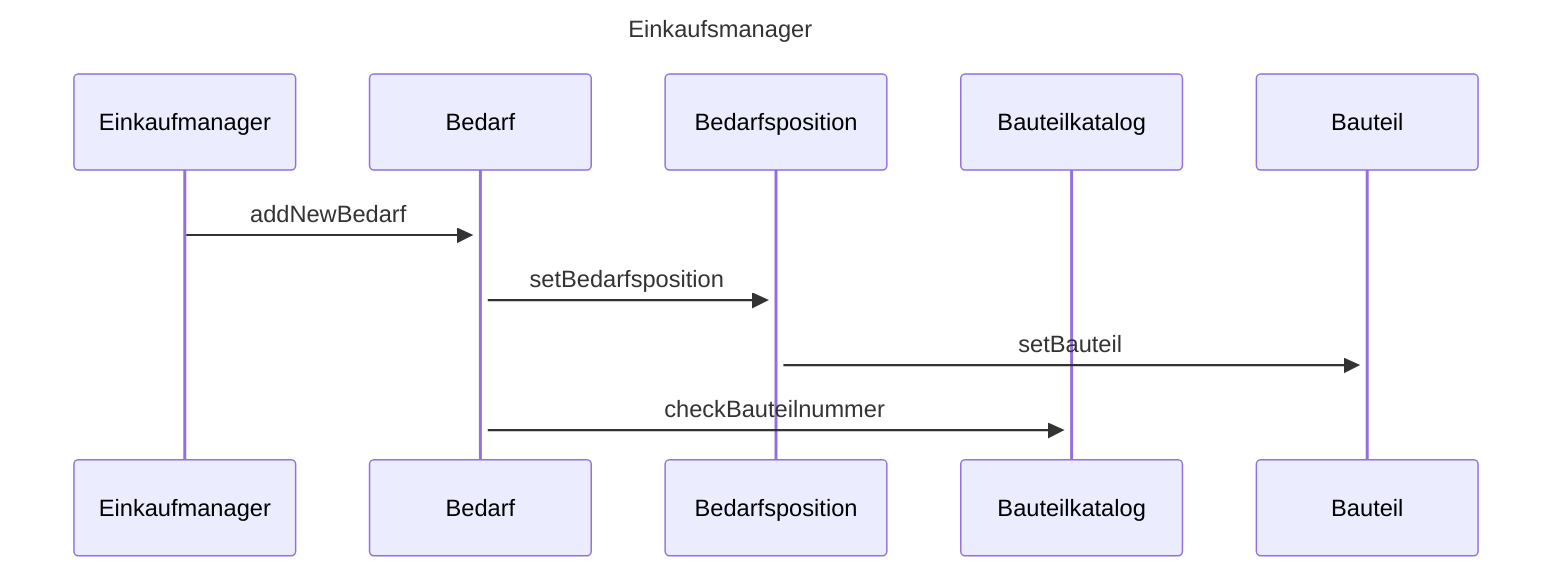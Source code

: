 ---
title: Einkaufsmanager
---

sequenceDiagram
    participant Einkaufmanager
    participant Bedarf
    participant Bedarfsposition
    participant Bauteilkatalog
    participant Bauteil


    Einkaufmanager->>+Bedarf: addNewBedarf
    Bedarf->>+Bedarfsposition: setBedarfsposition
    Bedarfsposition->>+Bauteil: setBauteil
    Bedarf->>+Bauteilkatalog: checkBauteilnummer